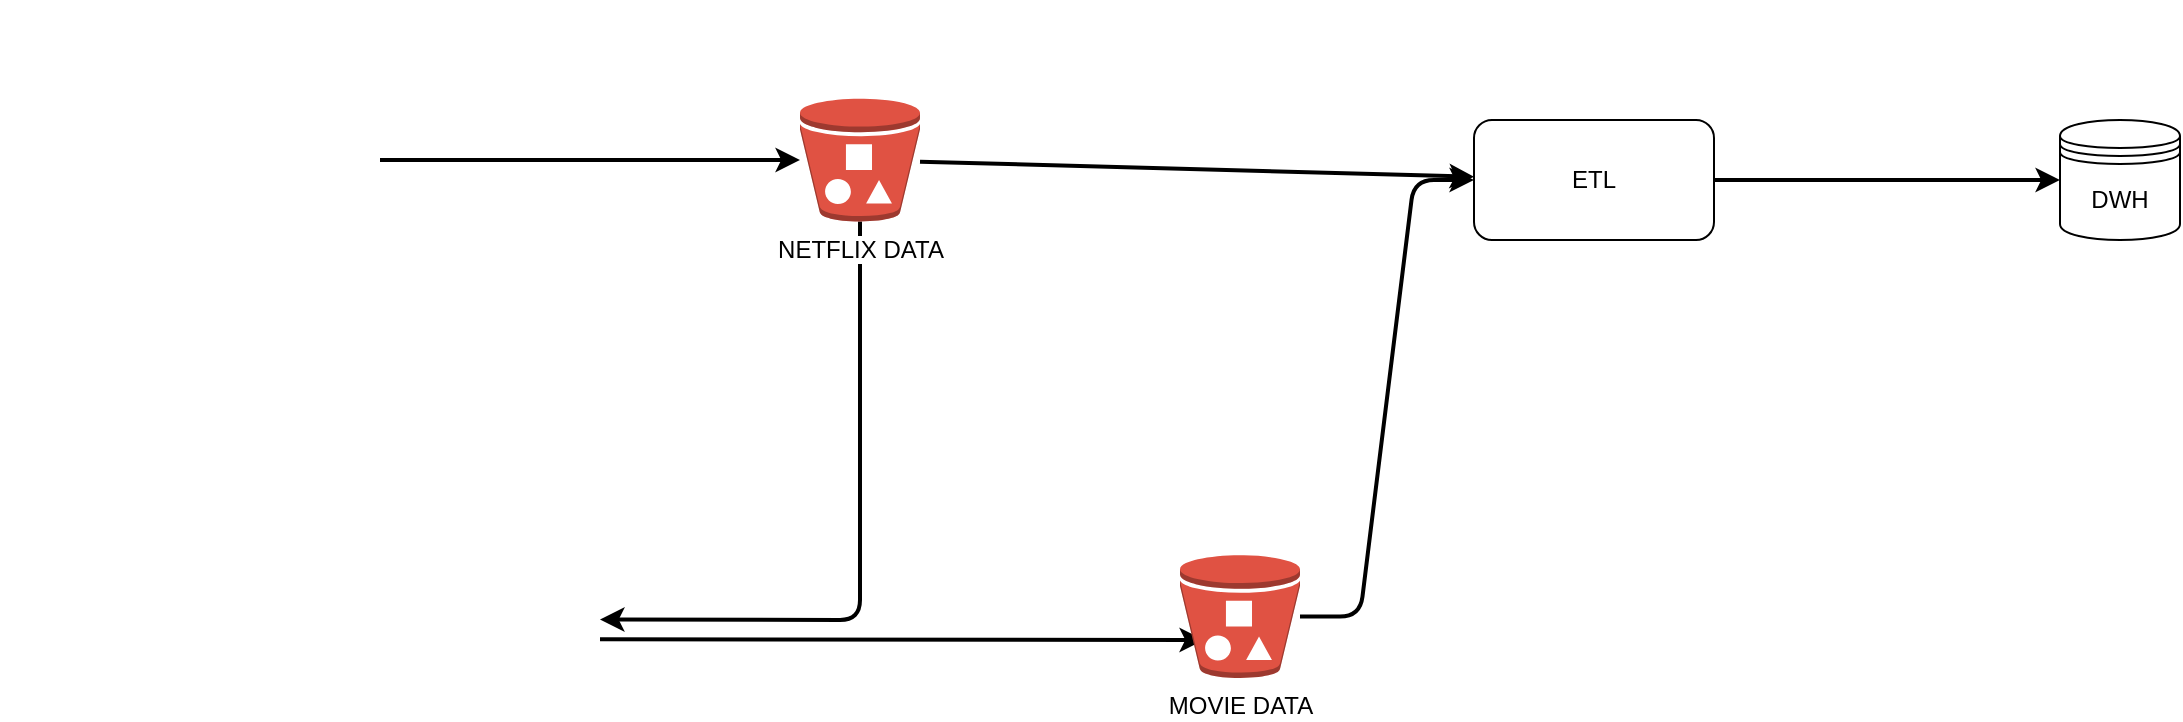 <mxfile>
    <diagram id="q0MRWEJMZDkiR8c6hmnn" name="Page-1">
        <mxGraphModel dx="1417" dy="890" grid="1" gridSize="10" guides="1" tooltips="1" connect="1" arrows="1" fold="1" page="1" pageScale="1" pageWidth="827" pageHeight="1169" math="0" shadow="0">
            <root>
                <mxCell id="0"/>
                <mxCell id="1" parent="0"/>
                <mxCell id="17" style="edgeStyle=entityRelationEdgeStyle;html=1;entryX=0;entryY=0.5;entryDx=0;entryDy=0;strokeColor=#000000;strokeWidth=2;fontColor=#000000;" edge="1" parent="1" source="13" target="16">
                    <mxGeometry relative="1" as="geometry"/>
                </mxCell>
                <mxCell id="13" value="ETL" style="rounded=1;whiteSpace=wrap;html=1;labelBackgroundColor=#FFFFFF;fontColor=#000000;" vertex="1" parent="1">
                    <mxGeometry x="827" y="180" width="120" height="60" as="geometry"/>
                </mxCell>
                <mxCell id="9" style="edgeStyle=none;html=1;strokeColor=#000000;strokeWidth=2;" edge="1" parent="1" source="2" target="8">
                    <mxGeometry relative="1" as="geometry"/>
                </mxCell>
                <mxCell id="2" value="" style="shape=image;verticalLabelPosition=bottom;labelBackgroundColor=default;verticalAlign=top;aspect=fixed;imageAspect=0;image=https://www.svgrepo.com/download/303341/netflix-1-logo.svg;" vertex="1" parent="1">
                    <mxGeometry x="120" y="120" width="160" height="160" as="geometry"/>
                </mxCell>
                <mxCell id="6" value="" style="shape=image;verticalLabelPosition=bottom;labelBackgroundColor=default;verticalAlign=top;aspect=fixed;imageAspect=0;image=https://www.svgrepo.com/show/353380/airflow.svg;" vertex="1" parent="1">
                    <mxGeometry x="790" y="130" width="70" height="70" as="geometry"/>
                </mxCell>
                <mxCell id="12" style="edgeStyle=none;html=1;strokeColor=#000000;fontColor=#000000;entryX=0.2;entryY=0.691;entryDx=0;entryDy=0;entryPerimeter=0;strokeWidth=2;" edge="1" parent="1" source="7" target="10">
                    <mxGeometry relative="1" as="geometry"/>
                </mxCell>
                <mxCell id="7" value="" style="shape=image;verticalLabelPosition=bottom;labelBackgroundColor=default;verticalAlign=top;aspect=fixed;imageAspect=0;image=https://www.themoviedb.org/assets/2/v4/logos/v2/blue_short-8e7b30f73a4020692ccca9c88bafe5dcb6f8a62a4c6bc55cd9ba82bb2cd95f6c.svg;" vertex="1" parent="1">
                    <mxGeometry x="90" y="420" width="300" height="39" as="geometry"/>
                </mxCell>
                <mxCell id="11" style="edgeStyle=none;html=1;entryX=1;entryY=0.25;entryDx=0;entryDy=0;strokeColor=#000000;strokeWidth=2;" edge="1" parent="1" source="8" target="7">
                    <mxGeometry relative="1" as="geometry">
                        <Array as="points">
                            <mxPoint x="520" y="430"/>
                        </Array>
                    </mxGeometry>
                </mxCell>
                <mxCell id="14" style="edgeStyle=none;html=1;strokeColor=#000000;strokeWidth=2;fontColor=#000000;" edge="1" parent="1" source="8" target="13">
                    <mxGeometry relative="1" as="geometry"/>
                </mxCell>
                <mxCell id="8" value="NETFLIX DATA" style="outlineConnect=0;dashed=0;verticalLabelPosition=bottom;verticalAlign=top;align=center;html=1;shape=mxgraph.aws3.bucket_with_objects;fillColor=#E05243;gradientColor=none;labelBackgroundColor=#FFFFFF;fontColor=#000000;" vertex="1" parent="1">
                    <mxGeometry x="490" y="169.25" width="60" height="61.5" as="geometry"/>
                </mxCell>
                <mxCell id="15" style="edgeStyle=entityRelationEdgeStyle;html=1;entryX=0;entryY=0.5;entryDx=0;entryDy=0;strokeColor=#000000;strokeWidth=2;fontColor=#000000;" edge="1" parent="1" source="10" target="13">
                    <mxGeometry relative="1" as="geometry"/>
                </mxCell>
                <mxCell id="10" value="MOVIE DATA" style="outlineConnect=0;dashed=0;verticalLabelPosition=bottom;verticalAlign=top;align=center;html=1;shape=mxgraph.aws3.bucket_with_objects;fillColor=#E05243;gradientColor=none;labelBackgroundColor=#FFFFFF;fontColor=#000000;" vertex="1" parent="1">
                    <mxGeometry x="680" y="397.5" width="60" height="61.5" as="geometry"/>
                </mxCell>
                <mxCell id="16" value="DWH" style="shape=datastore;whiteSpace=wrap;html=1;labelBackgroundColor=#FFFFFF;fontColor=#000000;" vertex="1" parent="1">
                    <mxGeometry x="1120" y="180" width="60" height="60" as="geometry"/>
                </mxCell>
            </root>
        </mxGraphModel>
    </diagram>
</mxfile>